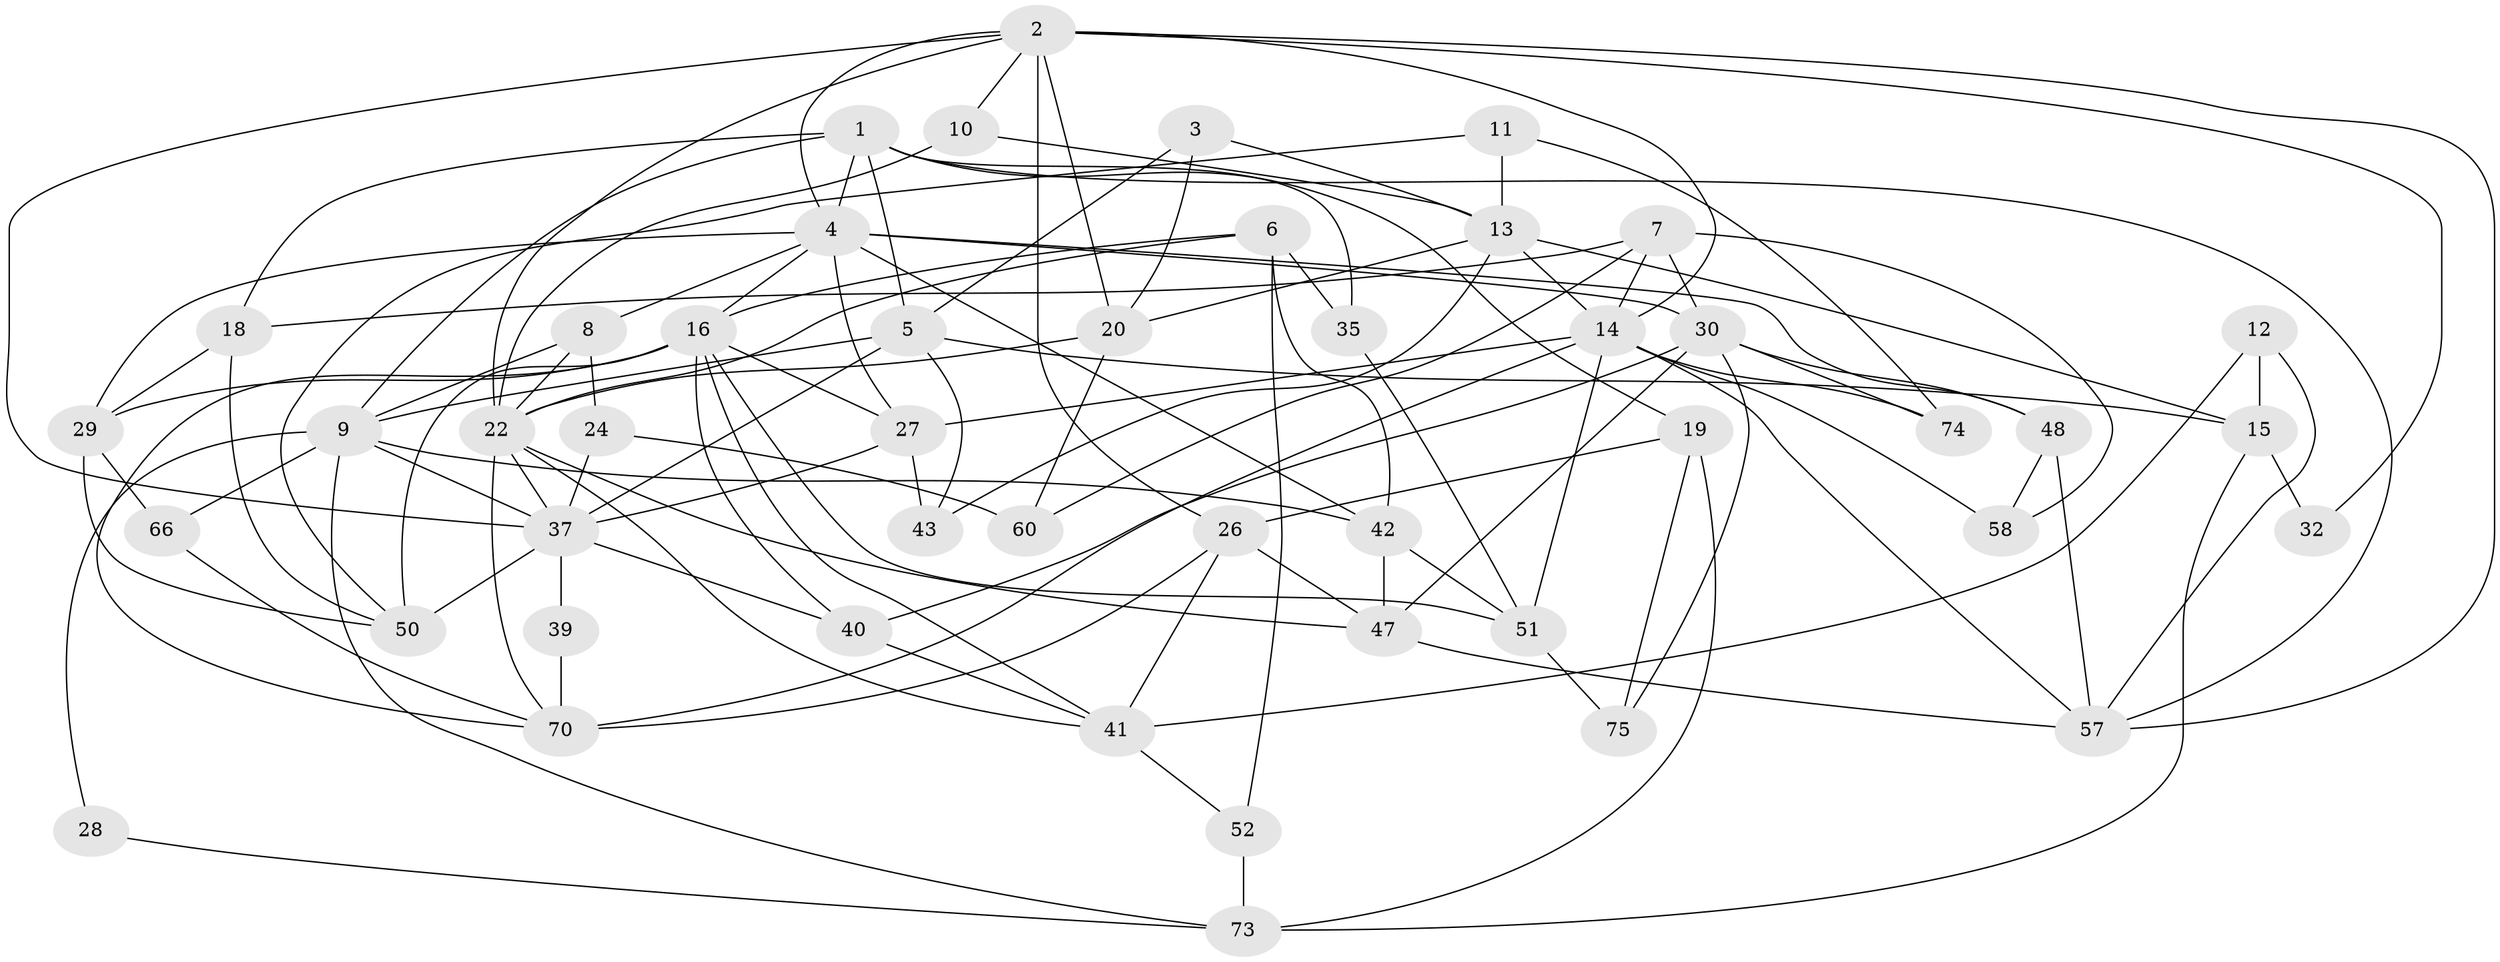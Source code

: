 // Generated by graph-tools (version 1.1) at 2025/52/02/27/25 19:52:01]
// undirected, 47 vertices, 116 edges
graph export_dot {
graph [start="1"]
  node [color=gray90,style=filled];
  1 [super="+21"];
  2 [super="+25"];
  3;
  4 [super="+67"];
  5 [super="+33"];
  6 [super="+17"];
  7 [super="+55"];
  8 [super="+44"];
  9 [super="+45"];
  10;
  11;
  12;
  13 [super="+38"];
  14 [super="+49"];
  15 [super="+23"];
  16 [super="+46"];
  18;
  19 [super="+56"];
  20 [super="+54"];
  22 [super="+68"];
  24 [super="+36"];
  26 [super="+63"];
  27 [super="+31"];
  28;
  29 [super="+53"];
  30 [super="+34"];
  32;
  35;
  37 [super="+69"];
  39;
  40;
  41 [super="+71"];
  42 [super="+59"];
  43;
  47 [super="+64"];
  48;
  50 [super="+62"];
  51 [super="+61"];
  52;
  57 [super="+65"];
  58;
  60;
  66;
  70 [super="+72"];
  73;
  74;
  75;
  1 -- 4;
  1 -- 35;
  1 -- 5;
  1 -- 9;
  1 -- 18;
  1 -- 19;
  1 -- 57;
  2 -- 14;
  2 -- 26;
  2 -- 32;
  2 -- 4;
  2 -- 20;
  2 -- 22;
  2 -- 57;
  2 -- 10;
  2 -- 37;
  3 -- 20;
  3 -- 5;
  3 -- 13;
  4 -- 30;
  4 -- 42;
  4 -- 48 [weight=2];
  4 -- 27;
  4 -- 29;
  4 -- 16;
  4 -- 8;
  5 -- 37;
  5 -- 9;
  5 -- 43;
  5 -- 15;
  6 -- 16;
  6 -- 35;
  6 -- 52;
  6 -- 22;
  6 -- 42;
  7 -- 30 [weight=2];
  7 -- 18;
  7 -- 14;
  7 -- 58;
  7 -- 60;
  8 -- 9;
  8 -- 24;
  8 -- 22;
  9 -- 28;
  9 -- 66;
  9 -- 73;
  9 -- 42;
  9 -- 37;
  10 -- 13;
  10 -- 22;
  11 -- 13;
  11 -- 50;
  11 -- 74;
  12 -- 41;
  12 -- 15;
  12 -- 57;
  13 -- 20;
  13 -- 43;
  13 -- 14;
  13 -- 15;
  14 -- 74;
  14 -- 51 [weight=2];
  14 -- 70;
  14 -- 58;
  14 -- 57;
  14 -- 27;
  15 -- 32;
  15 -- 73;
  16 -- 27;
  16 -- 40;
  16 -- 50 [weight=2];
  16 -- 29;
  16 -- 51;
  16 -- 70;
  16 -- 41;
  18 -- 29;
  18 -- 50;
  19 -- 75;
  19 -- 73;
  19 -- 26;
  20 -- 60;
  20 -- 22;
  22 -- 37;
  22 -- 70;
  22 -- 41;
  22 -- 47;
  24 -- 60;
  24 -- 37;
  26 -- 70 [weight=2];
  26 -- 41;
  26 -- 47;
  27 -- 37;
  27 -- 43;
  28 -- 73;
  29 -- 50;
  29 -- 66;
  30 -- 48;
  30 -- 40;
  30 -- 74;
  30 -- 75;
  30 -- 47;
  35 -- 51;
  37 -- 50;
  37 -- 39;
  37 -- 40;
  39 -- 70;
  40 -- 41;
  41 -- 52;
  42 -- 47;
  42 -- 51;
  47 -- 57;
  48 -- 58;
  48 -- 57;
  51 -- 75;
  52 -- 73;
  66 -- 70;
}
